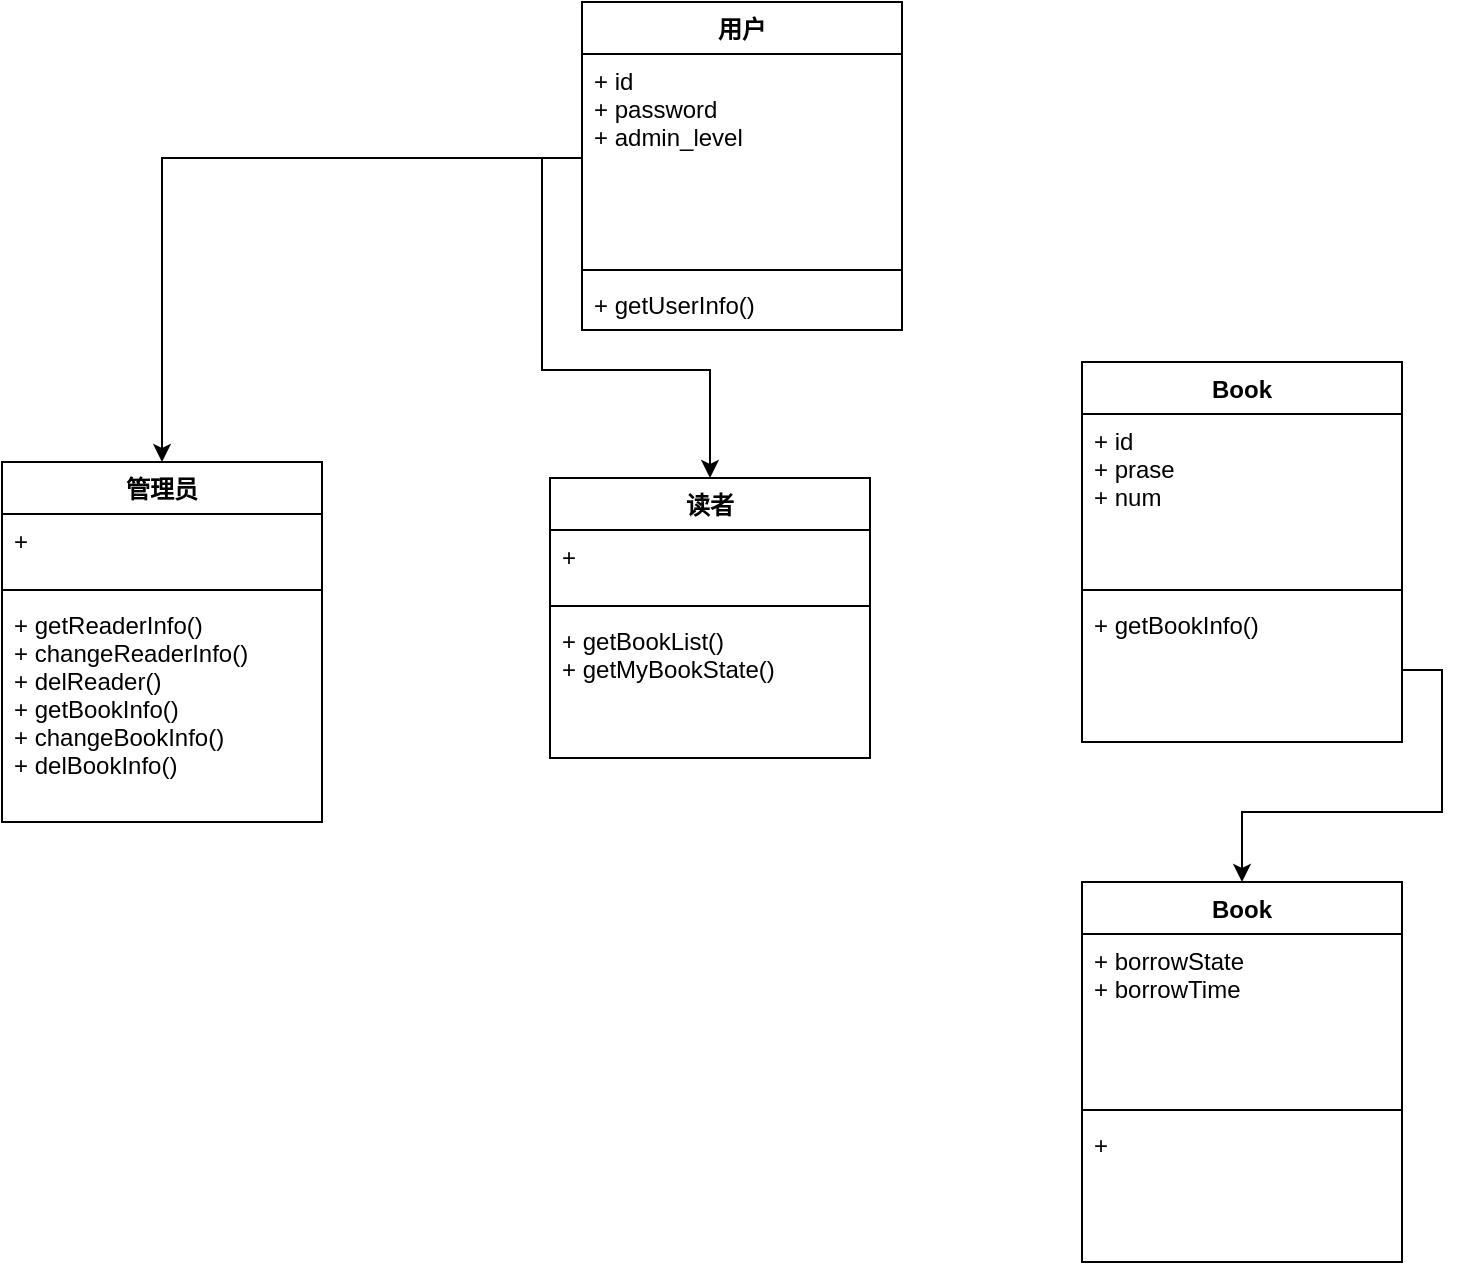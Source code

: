 <mxfile version="16.1.4" type="github">
  <diagram id="BFZ-yJpOa70F0qO2Sb39" name="Page-1">
    <mxGraphModel dx="1018" dy="1754" grid="1" gridSize="10" guides="1" tooltips="1" connect="1" arrows="1" fold="1" page="1" pageScale="1" pageWidth="827" pageHeight="1169" math="0" shadow="0">
      <root>
        <mxCell id="0" />
        <mxCell id="1" parent="0" />
        <mxCell id="b-EIBcsqraNqn5kOioUQ-1" value="管理员" style="swimlane;fontStyle=1;align=center;verticalAlign=top;childLayout=stackLayout;horizontal=1;startSize=26;horizontalStack=0;resizeParent=1;resizeParentMax=0;resizeLast=0;collapsible=1;marginBottom=0;" vertex="1" parent="1">
          <mxGeometry x="60" y="90" width="160" height="180" as="geometry" />
        </mxCell>
        <mxCell id="b-EIBcsqraNqn5kOioUQ-2" value="+ " style="text;strokeColor=none;fillColor=none;align=left;verticalAlign=top;spacingLeft=4;spacingRight=4;overflow=hidden;rotatable=0;points=[[0,0.5],[1,0.5]];portConstraint=eastwest;" vertex="1" parent="b-EIBcsqraNqn5kOioUQ-1">
          <mxGeometry y="26" width="160" height="34" as="geometry" />
        </mxCell>
        <mxCell id="b-EIBcsqraNqn5kOioUQ-3" value="" style="line;strokeWidth=1;fillColor=none;align=left;verticalAlign=middle;spacingTop=-1;spacingLeft=3;spacingRight=3;rotatable=0;labelPosition=right;points=[];portConstraint=eastwest;" vertex="1" parent="b-EIBcsqraNqn5kOioUQ-1">
          <mxGeometry y="60" width="160" height="8" as="geometry" />
        </mxCell>
        <mxCell id="b-EIBcsqraNqn5kOioUQ-4" value="+ getReaderInfo()&#xa;+ changeReaderInfo()&#xa;+ delReader()&#xa;+ getBookInfo()&#xa;+ changeBookInfo()&#xa;+ delBookInfo()" style="text;strokeColor=none;fillColor=none;align=left;verticalAlign=top;spacingLeft=4;spacingRight=4;overflow=hidden;rotatable=0;points=[[0,0.5],[1,0.5]];portConstraint=eastwest;" vertex="1" parent="b-EIBcsqraNqn5kOioUQ-1">
          <mxGeometry y="68" width="160" height="112" as="geometry" />
        </mxCell>
        <mxCell id="b-EIBcsqraNqn5kOioUQ-5" value="用户" style="swimlane;fontStyle=1;align=center;verticalAlign=top;childLayout=stackLayout;horizontal=1;startSize=26;horizontalStack=0;resizeParent=1;resizeParentMax=0;resizeLast=0;collapsible=1;marginBottom=0;" vertex="1" parent="1">
          <mxGeometry x="350" y="-140" width="160" height="164" as="geometry" />
        </mxCell>
        <mxCell id="b-EIBcsqraNqn5kOioUQ-6" value="+ id&#xa;+ password&#xa;+ admin_level" style="text;strokeColor=none;fillColor=none;align=left;verticalAlign=top;spacingLeft=4;spacingRight=4;overflow=hidden;rotatable=0;points=[[0,0.5],[1,0.5]];portConstraint=eastwest;" vertex="1" parent="b-EIBcsqraNqn5kOioUQ-5">
          <mxGeometry y="26" width="160" height="104" as="geometry" />
        </mxCell>
        <mxCell id="b-EIBcsqraNqn5kOioUQ-7" value="" style="line;strokeWidth=1;fillColor=none;align=left;verticalAlign=middle;spacingTop=-1;spacingLeft=3;spacingRight=3;rotatable=0;labelPosition=right;points=[];portConstraint=eastwest;" vertex="1" parent="b-EIBcsqraNqn5kOioUQ-5">
          <mxGeometry y="130" width="160" height="8" as="geometry" />
        </mxCell>
        <mxCell id="b-EIBcsqraNqn5kOioUQ-8" value="+ getUserInfo()" style="text;strokeColor=none;fillColor=none;align=left;verticalAlign=top;spacingLeft=4;spacingRight=4;overflow=hidden;rotatable=0;points=[[0,0.5],[1,0.5]];portConstraint=eastwest;" vertex="1" parent="b-EIBcsqraNqn5kOioUQ-5">
          <mxGeometry y="138" width="160" height="26" as="geometry" />
        </mxCell>
        <mxCell id="b-EIBcsqraNqn5kOioUQ-9" value="读者" style="swimlane;fontStyle=1;align=center;verticalAlign=top;childLayout=stackLayout;horizontal=1;startSize=26;horizontalStack=0;resizeParent=1;resizeParentMax=0;resizeLast=0;collapsible=1;marginBottom=0;" vertex="1" parent="1">
          <mxGeometry x="334" y="98" width="160" height="140" as="geometry" />
        </mxCell>
        <mxCell id="b-EIBcsqraNqn5kOioUQ-10" value="+ " style="text;strokeColor=none;fillColor=none;align=left;verticalAlign=top;spacingLeft=4;spacingRight=4;overflow=hidden;rotatable=0;points=[[0,0.5],[1,0.5]];portConstraint=eastwest;" vertex="1" parent="b-EIBcsqraNqn5kOioUQ-9">
          <mxGeometry y="26" width="160" height="34" as="geometry" />
        </mxCell>
        <mxCell id="b-EIBcsqraNqn5kOioUQ-11" value="" style="line;strokeWidth=1;fillColor=none;align=left;verticalAlign=middle;spacingTop=-1;spacingLeft=3;spacingRight=3;rotatable=0;labelPosition=right;points=[];portConstraint=eastwest;" vertex="1" parent="b-EIBcsqraNqn5kOioUQ-9">
          <mxGeometry y="60" width="160" height="8" as="geometry" />
        </mxCell>
        <mxCell id="b-EIBcsqraNqn5kOioUQ-12" value="+ getBookList()&#xa;+ getMyBookState()" style="text;strokeColor=none;fillColor=none;align=left;verticalAlign=top;spacingLeft=4;spacingRight=4;overflow=hidden;rotatable=0;points=[[0,0.5],[1,0.5]];portConstraint=eastwest;" vertex="1" parent="b-EIBcsqraNqn5kOioUQ-9">
          <mxGeometry y="68" width="160" height="72" as="geometry" />
        </mxCell>
        <mxCell id="b-EIBcsqraNqn5kOioUQ-13" value="Book" style="swimlane;fontStyle=1;align=center;verticalAlign=top;childLayout=stackLayout;horizontal=1;startSize=26;horizontalStack=0;resizeParent=1;resizeParentMax=0;resizeLast=0;collapsible=1;marginBottom=0;" vertex="1" parent="1">
          <mxGeometry x="600" y="40" width="160" height="190" as="geometry" />
        </mxCell>
        <mxCell id="b-EIBcsqraNqn5kOioUQ-14" value="+ id&#xa;+ prase&#xa;+ num" style="text;strokeColor=none;fillColor=none;align=left;verticalAlign=top;spacingLeft=4;spacingRight=4;overflow=hidden;rotatable=0;points=[[0,0.5],[1,0.5]];portConstraint=eastwest;" vertex="1" parent="b-EIBcsqraNqn5kOioUQ-13">
          <mxGeometry y="26" width="160" height="84" as="geometry" />
        </mxCell>
        <mxCell id="b-EIBcsqraNqn5kOioUQ-15" value="" style="line;strokeWidth=1;fillColor=none;align=left;verticalAlign=middle;spacingTop=-1;spacingLeft=3;spacingRight=3;rotatable=0;labelPosition=right;points=[];portConstraint=eastwest;" vertex="1" parent="b-EIBcsqraNqn5kOioUQ-13">
          <mxGeometry y="110" width="160" height="8" as="geometry" />
        </mxCell>
        <mxCell id="b-EIBcsqraNqn5kOioUQ-16" value="+ getBookInfo()" style="text;strokeColor=none;fillColor=none;align=left;verticalAlign=top;spacingLeft=4;spacingRight=4;overflow=hidden;rotatable=0;points=[[0,0.5],[1,0.5]];portConstraint=eastwest;" vertex="1" parent="b-EIBcsqraNqn5kOioUQ-13">
          <mxGeometry y="118" width="160" height="72" as="geometry" />
        </mxCell>
        <mxCell id="b-EIBcsqraNqn5kOioUQ-17" value="Book" style="swimlane;fontStyle=1;align=center;verticalAlign=top;childLayout=stackLayout;horizontal=1;startSize=26;horizontalStack=0;resizeParent=1;resizeParentMax=0;resizeLast=0;collapsible=1;marginBottom=0;" vertex="1" parent="1">
          <mxGeometry x="600" y="300" width="160" height="190" as="geometry" />
        </mxCell>
        <mxCell id="b-EIBcsqraNqn5kOioUQ-18" value="+ borrowState&#xa;+ borrowTime" style="text;strokeColor=none;fillColor=none;align=left;verticalAlign=top;spacingLeft=4;spacingRight=4;overflow=hidden;rotatable=0;points=[[0,0.5],[1,0.5]];portConstraint=eastwest;" vertex="1" parent="b-EIBcsqraNqn5kOioUQ-17">
          <mxGeometry y="26" width="160" height="84" as="geometry" />
        </mxCell>
        <mxCell id="b-EIBcsqraNqn5kOioUQ-19" value="" style="line;strokeWidth=1;fillColor=none;align=left;verticalAlign=middle;spacingTop=-1;spacingLeft=3;spacingRight=3;rotatable=0;labelPosition=right;points=[];portConstraint=eastwest;" vertex="1" parent="b-EIBcsqraNqn5kOioUQ-17">
          <mxGeometry y="110" width="160" height="8" as="geometry" />
        </mxCell>
        <mxCell id="b-EIBcsqraNqn5kOioUQ-20" value="+ " style="text;strokeColor=none;fillColor=none;align=left;verticalAlign=top;spacingLeft=4;spacingRight=4;overflow=hidden;rotatable=0;points=[[0,0.5],[1,0.5]];portConstraint=eastwest;" vertex="1" parent="b-EIBcsqraNqn5kOioUQ-17">
          <mxGeometry y="118" width="160" height="72" as="geometry" />
        </mxCell>
        <mxCell id="b-EIBcsqraNqn5kOioUQ-22" style="edgeStyle=orthogonalEdgeStyle;rounded=0;orthogonalLoop=1;jettySize=auto;html=1;exitX=1;exitY=0.5;exitDx=0;exitDy=0;entryX=0.5;entryY=0;entryDx=0;entryDy=0;" edge="1" parent="1" source="b-EIBcsqraNqn5kOioUQ-16" target="b-EIBcsqraNqn5kOioUQ-17">
          <mxGeometry relative="1" as="geometry" />
        </mxCell>
        <mxCell id="b-EIBcsqraNqn5kOioUQ-23" style="edgeStyle=orthogonalEdgeStyle;rounded=0;orthogonalLoop=1;jettySize=auto;html=1;exitX=0;exitY=0.5;exitDx=0;exitDy=0;entryX=0.5;entryY=0;entryDx=0;entryDy=0;" edge="1" parent="1" source="b-EIBcsqraNqn5kOioUQ-6" target="b-EIBcsqraNqn5kOioUQ-1">
          <mxGeometry relative="1" as="geometry" />
        </mxCell>
        <mxCell id="b-EIBcsqraNqn5kOioUQ-24" style="edgeStyle=orthogonalEdgeStyle;rounded=0;orthogonalLoop=1;jettySize=auto;html=1;exitX=0;exitY=0.5;exitDx=0;exitDy=0;" edge="1" parent="1" source="b-EIBcsqraNqn5kOioUQ-6" target="b-EIBcsqraNqn5kOioUQ-9">
          <mxGeometry relative="1" as="geometry" />
        </mxCell>
      </root>
    </mxGraphModel>
  </diagram>
</mxfile>
